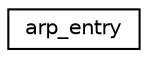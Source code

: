 digraph "Graphical Class Hierarchy"
{
 // LATEX_PDF_SIZE
  edge [fontname="Helvetica",fontsize="10",labelfontname="Helvetica",labelfontsize="10"];
  node [fontname="Helvetica",fontsize="10",shape=record];
  rankdir="LR";
  Node0 [label="arp_entry",height=0.2,width=0.4,color="black", fillcolor="white", style="filled",URL="$structarp__entry.html",tooltip=" "];
}
